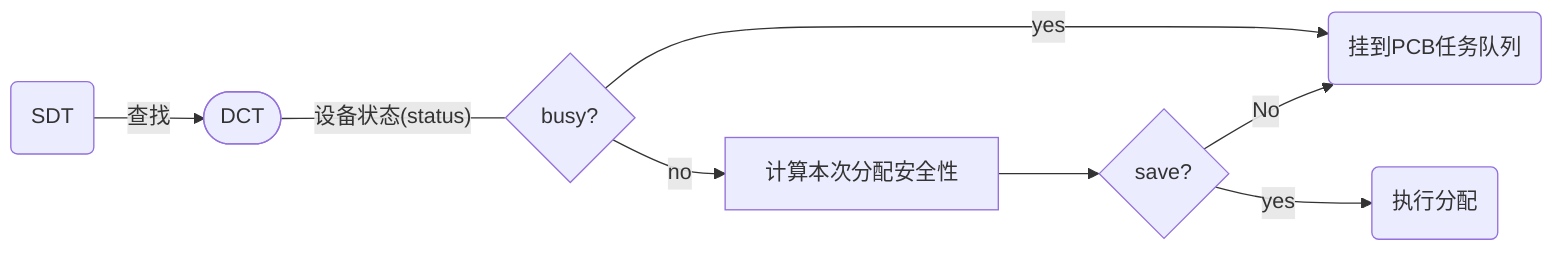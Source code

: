 graph LR
    A(SDT) --查找-->B([DCT])
    B --"设备状态(status)"--- C{busy?}
    D(挂到PCB任务队列)
    E[计算本次分配安全性]
    C -->|yes|D 
    C -->|no|E
    F(执行分配)
    G{save?}
    E-->G
    G-->|yes|F
    G-->|No|D

    %%C ==> D{休息时间到了}
    %%D -.yes.-> E((休息))
    %%D -.no.-> C
    %%可以用%%来注释掉某一行/添加提示
    %%E --> F(吃饭)